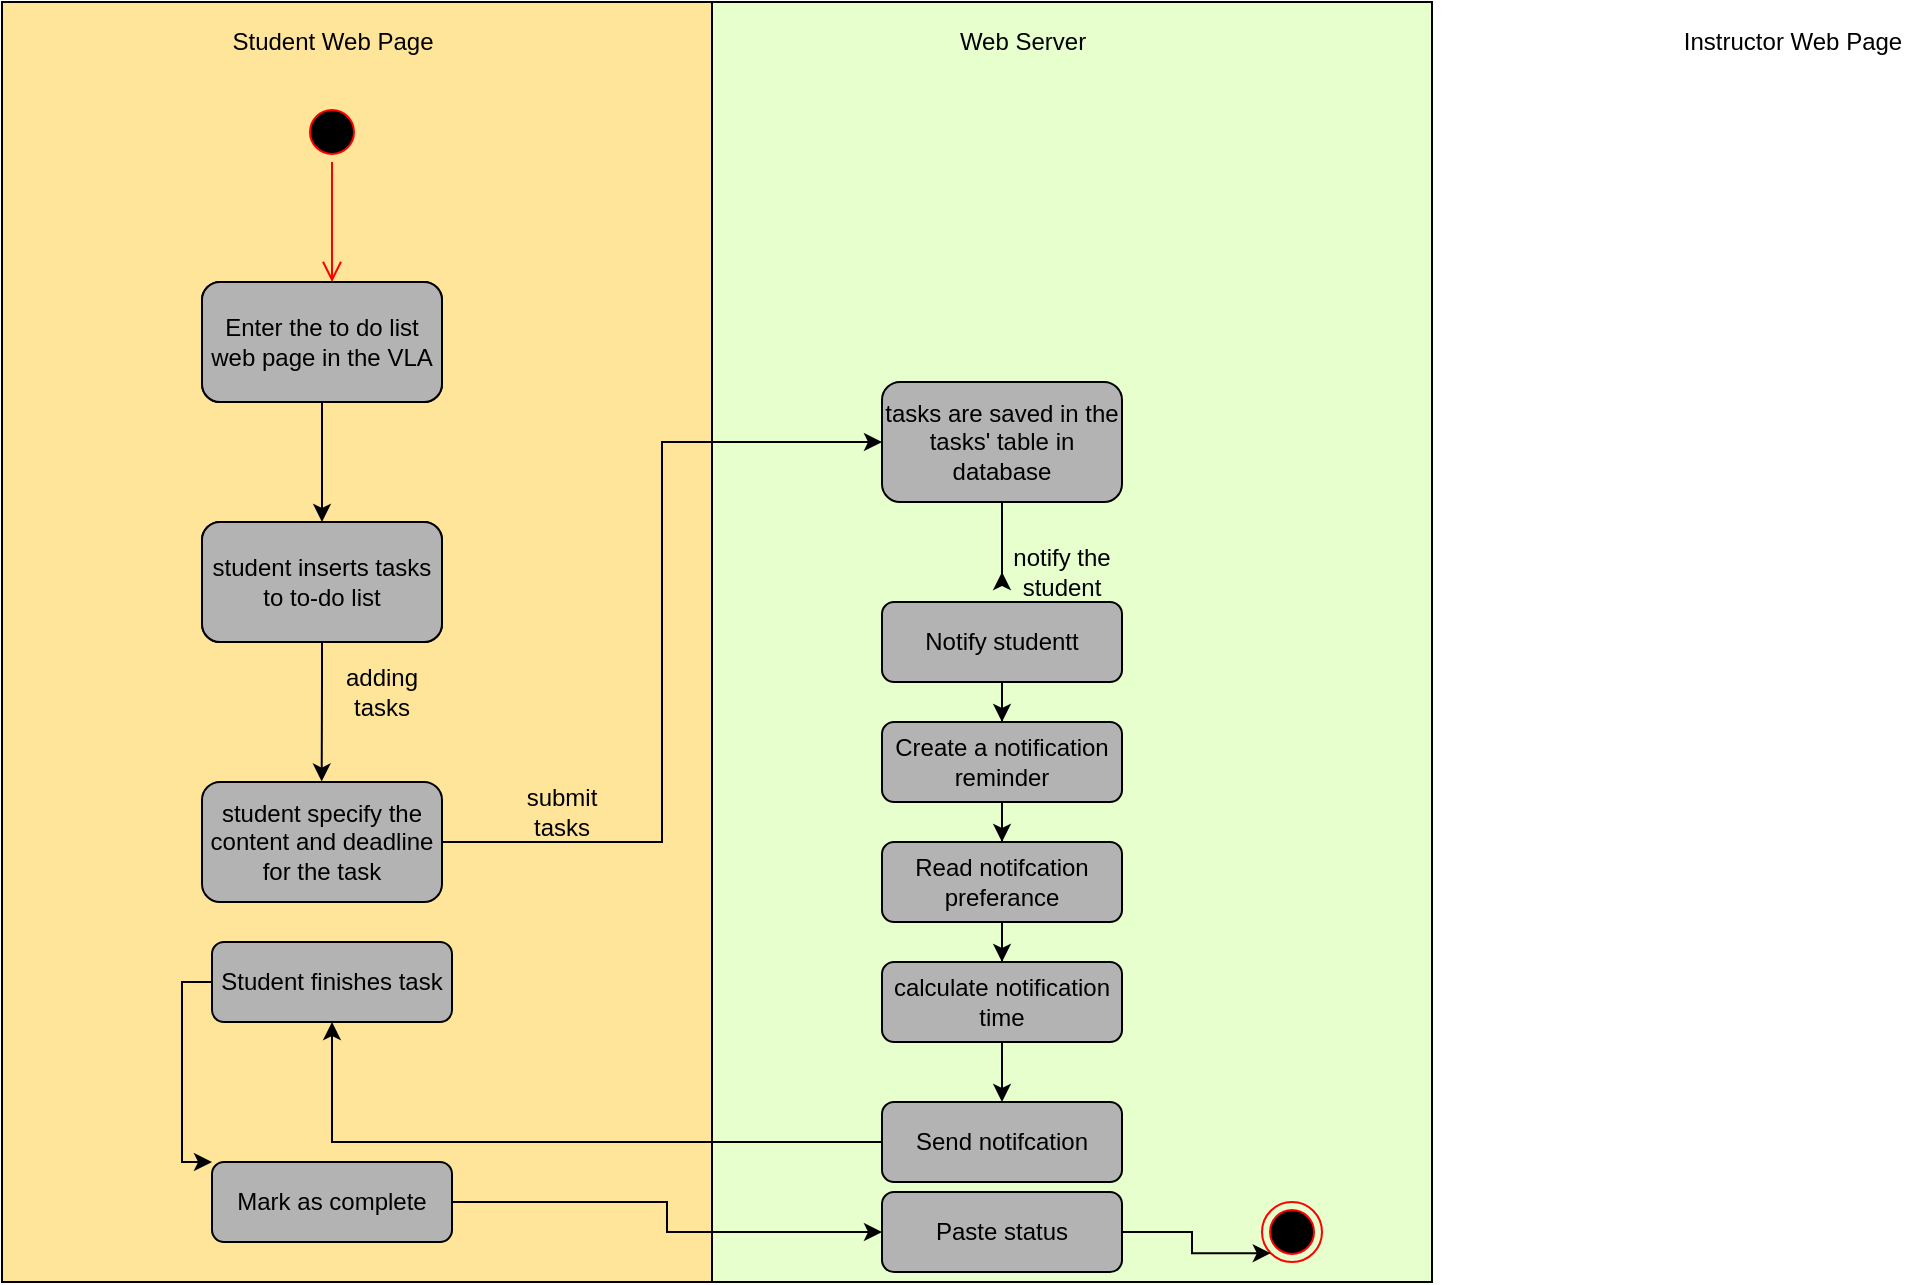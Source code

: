 <mxfile version="17.2.4" type="device"><diagram id="aeaQyxF--IIKkJFITFTj" name="Page-1"><mxGraphModel dx="1278" dy="649" grid="1" gridSize="10" guides="1" tooltips="1" connect="1" arrows="1" fold="1" page="1" pageScale="1" pageWidth="850" pageHeight="1100" math="0" shadow="0"><root><mxCell id="0"/><mxCell id="1" parent="0"/><mxCell id="3MT03pi2c9CR00FPG7V3-27" value="" style="rounded=0;whiteSpace=wrap;html=1;fillColor=#FFE599;" parent="1" vertex="1"><mxGeometry x="280" y="620" width="360" height="640" as="geometry"/></mxCell><mxCell id="3MT03pi2c9CR00FPG7V3-28" value="" style="rounded=0;whiteSpace=wrap;html=1;fillColor=#E6FFCC;" parent="1" vertex="1"><mxGeometry x="635" y="620" width="360" height="640" as="geometry"/></mxCell><mxCell id="3MT03pi2c9CR00FPG7V3-29" value="Student Web Page" style="text;html=1;align=center;verticalAlign=middle;resizable=0;points=[];autosize=1;strokeColor=none;fillColor=none;" parent="1" vertex="1"><mxGeometry x="385" y="630" width="120" height="20" as="geometry"/></mxCell><mxCell id="3MT03pi2c9CR00FPG7V3-30" value="Web Server" style="text;html=1;align=center;verticalAlign=middle;resizable=0;points=[];autosize=1;strokeColor=none;fillColor=none;" parent="1" vertex="1"><mxGeometry x="750" y="630" width="80" height="20" as="geometry"/></mxCell><mxCell id="3MT03pi2c9CR00FPG7V3-31" value="Instructor Web Page" style="text;html=1;align=center;verticalAlign=middle;resizable=0;points=[];autosize=1;strokeColor=none;fillColor=none;" parent="1" vertex="1"><mxGeometry x="1115" y="630" width="120" height="20" as="geometry"/></mxCell><mxCell id="3MT03pi2c9CR00FPG7V3-32" value="" style="ellipse;html=1;shape=startState;fillColor=#000000;strokeColor=#ff0000;" parent="1" vertex="1"><mxGeometry x="430" y="670" width="30" height="30" as="geometry"/></mxCell><mxCell id="3MT03pi2c9CR00FPG7V3-33" value="" style="edgeStyle=orthogonalEdgeStyle;html=1;verticalAlign=bottom;endArrow=open;endSize=8;strokeColor=#ff0000;rounded=0;" parent="1" source="3MT03pi2c9CR00FPG7V3-32" edge="1"><mxGeometry relative="1" as="geometry"><mxPoint x="445" y="760" as="targetPoint"/></mxGeometry></mxCell><mxCell id="3MT03pi2c9CR00FPG7V3-34" style="edgeStyle=orthogonalEdgeStyle;rounded=0;orthogonalLoop=1;jettySize=auto;html=1;" parent="1" source="3MT03pi2c9CR00FPG7V3-35" target="3MT03pi2c9CR00FPG7V3-36" edge="1"><mxGeometry relative="1" as="geometry"/></mxCell><mxCell id="3MT03pi2c9CR00FPG7V3-35" value="Enter the notes web page in the VLA" style="rounded=1;whiteSpace=wrap;html=1;" parent="1" vertex="1"><mxGeometry x="380" y="760" width="120" height="60" as="geometry"/></mxCell><mxCell id="3MT03pi2c9CR00FPG7V3-36" value="Choose the course he want to upload his notes to" style="rounded=1;whiteSpace=wrap;html=1;" parent="1" vertex="1"><mxGeometry x="380" y="880" width="120" height="60" as="geometry"/></mxCell><mxCell id="3MT03pi2c9CR00FPG7V3-37" value="Enter the to do list web page in the VLA" style="rounded=1;whiteSpace=wrap;html=1;fillColor=#B3B3B3;" parent="1" vertex="1"><mxGeometry x="380" y="760" width="120" height="60" as="geometry"/></mxCell><mxCell id="3MT03pi2c9CR00FPG7V3-38" style="edgeStyle=orthogonalEdgeStyle;rounded=0;orthogonalLoop=1;jettySize=auto;html=1;entryX=0.444;entryY=0.609;entryDx=0;entryDy=0;entryPerimeter=0;" parent="1" source="3MT03pi2c9CR00FPG7V3-39" target="3MT03pi2c9CR00FPG7V3-27" edge="1"><mxGeometry relative="1" as="geometry"/></mxCell><mxCell id="3MT03pi2c9CR00FPG7V3-39" value="student inserts tasks to to-do list" style="rounded=1;whiteSpace=wrap;html=1;fillColor=#B3B3B3;" parent="1" vertex="1"><mxGeometry x="380" y="880" width="120" height="60" as="geometry"/></mxCell><mxCell id="8zo-OhT2h4A2Myu1rtQc-13" style="edgeStyle=orthogonalEdgeStyle;rounded=0;orthogonalLoop=1;jettySize=auto;html=1;entryX=0;entryY=0.5;entryDx=0;entryDy=0;" edge="1" parent="1" source="3MT03pi2c9CR00FPG7V3-41" target="3MT03pi2c9CR00FPG7V3-50"><mxGeometry relative="1" as="geometry"><Array as="points"><mxPoint x="780" y="910"/><mxPoint x="780" y="910"/></Array></mxGeometry></mxCell><mxCell id="3MT03pi2c9CR00FPG7V3-41" value="tasks are saved in the tasks' table in database" style="rounded=1;whiteSpace=wrap;html=1;fillColor=#B3B3B3;" parent="1" vertex="1"><mxGeometry x="720" y="810" width="120" height="60" as="geometry"/></mxCell><mxCell id="3MT03pi2c9CR00FPG7V3-42" style="edgeStyle=orthogonalEdgeStyle;rounded=0;orthogonalLoop=1;jettySize=auto;html=1;entryX=0;entryY=0.5;entryDx=0;entryDy=0;" parent="1" source="3MT03pi2c9CR00FPG7V3-43" target="3MT03pi2c9CR00FPG7V3-41" edge="1"><mxGeometry relative="1" as="geometry"/></mxCell><mxCell id="3MT03pi2c9CR00FPG7V3-43" value="student specify the content and deadline for the task" style="rounded=1;whiteSpace=wrap;html=1;fillColor=#B3B3B3;" parent="1" vertex="1"><mxGeometry x="380" y="1010" width="120" height="60" as="geometry"/></mxCell><mxCell id="3MT03pi2c9CR00FPG7V3-48" value="" style="ellipse;html=1;shape=endState;fillColor=#000000;strokeColor=#ff0000;" parent="1" vertex="1"><mxGeometry x="910" y="1220" width="30" height="30" as="geometry"/></mxCell><mxCell id="3MT03pi2c9CR00FPG7V3-50" value="notify the student" style="text;html=1;strokeColor=none;fillColor=none;align=center;verticalAlign=middle;whiteSpace=wrap;rounded=0;" parent="1" vertex="1"><mxGeometry x="780" y="890" width="60" height="30" as="geometry"/></mxCell><mxCell id="3MT03pi2c9CR00FPG7V3-51" value="submit tasks" style="text;html=1;strokeColor=none;fillColor=none;align=center;verticalAlign=middle;whiteSpace=wrap;rounded=0;" parent="1" vertex="1"><mxGeometry x="530" y="1010" width="60" height="30" as="geometry"/></mxCell><mxCell id="3MT03pi2c9CR00FPG7V3-52" value="adding tasks" style="text;html=1;strokeColor=none;fillColor=none;align=center;verticalAlign=middle;whiteSpace=wrap;rounded=0;" parent="1" vertex="1"><mxGeometry x="440" y="950" width="60" height="30" as="geometry"/></mxCell><mxCell id="8zo-OhT2h4A2Myu1rtQc-6" style="edgeStyle=orthogonalEdgeStyle;rounded=0;orthogonalLoop=1;jettySize=auto;html=1;" edge="1" parent="1" source="8zo-OhT2h4A2Myu1rtQc-1" target="8zo-OhT2h4A2Myu1rtQc-2"><mxGeometry relative="1" as="geometry"/></mxCell><mxCell id="8zo-OhT2h4A2Myu1rtQc-1" value="Notify studentt" style="rounded=1;whiteSpace=wrap;html=1;fillColor=#B3B3B3;" vertex="1" parent="1"><mxGeometry x="720" y="920" width="120" height="40" as="geometry"/></mxCell><mxCell id="8zo-OhT2h4A2Myu1rtQc-7" style="edgeStyle=orthogonalEdgeStyle;rounded=0;orthogonalLoop=1;jettySize=auto;html=1;" edge="1" parent="1" source="8zo-OhT2h4A2Myu1rtQc-2" target="8zo-OhT2h4A2Myu1rtQc-3"><mxGeometry relative="1" as="geometry"/></mxCell><mxCell id="8zo-OhT2h4A2Myu1rtQc-2" value="Create a notification reminder" style="rounded=1;whiteSpace=wrap;html=1;fillColor=#B3B3B3;" vertex="1" parent="1"><mxGeometry x="720" y="980" width="120" height="40" as="geometry"/></mxCell><mxCell id="8zo-OhT2h4A2Myu1rtQc-8" style="edgeStyle=orthogonalEdgeStyle;rounded=0;orthogonalLoop=1;jettySize=auto;html=1;entryX=0.5;entryY=0;entryDx=0;entryDy=0;" edge="1" parent="1" source="8zo-OhT2h4A2Myu1rtQc-3" target="8zo-OhT2h4A2Myu1rtQc-4"><mxGeometry relative="1" as="geometry"/></mxCell><mxCell id="8zo-OhT2h4A2Myu1rtQc-3" value="Read notifcation preferance" style="rounded=1;whiteSpace=wrap;html=1;fillColor=#B3B3B3;" vertex="1" parent="1"><mxGeometry x="720" y="1040" width="120" height="40" as="geometry"/></mxCell><mxCell id="8zo-OhT2h4A2Myu1rtQc-9" style="edgeStyle=orthogonalEdgeStyle;rounded=0;orthogonalLoop=1;jettySize=auto;html=1;" edge="1" parent="1" source="8zo-OhT2h4A2Myu1rtQc-4" target="8zo-OhT2h4A2Myu1rtQc-5"><mxGeometry relative="1" as="geometry"/></mxCell><mxCell id="8zo-OhT2h4A2Myu1rtQc-4" value="calculate notification time" style="rounded=1;whiteSpace=wrap;html=1;fillColor=#B3B3B3;" vertex="1" parent="1"><mxGeometry x="720" y="1100" width="120" height="40" as="geometry"/></mxCell><mxCell id="8zo-OhT2h4A2Myu1rtQc-11" style="edgeStyle=orthogonalEdgeStyle;rounded=0;orthogonalLoop=1;jettySize=auto;html=1;" edge="1" parent="1" source="8zo-OhT2h4A2Myu1rtQc-5" target="8zo-OhT2h4A2Myu1rtQc-14"><mxGeometry relative="1" as="geometry"><mxPoint x="864.393" y="1185.607" as="targetPoint"/><Array as="points"><mxPoint x="445" y="1190"/></Array></mxGeometry></mxCell><mxCell id="8zo-OhT2h4A2Myu1rtQc-5" value="Send notifcation" style="rounded=1;whiteSpace=wrap;html=1;fillColor=#B3B3B3;" vertex="1" parent="1"><mxGeometry x="720" y="1170" width="120" height="40" as="geometry"/></mxCell><mxCell id="8zo-OhT2h4A2Myu1rtQc-19" style="edgeStyle=orthogonalEdgeStyle;rounded=0;orthogonalLoop=1;jettySize=auto;html=1;" edge="1" parent="1" source="8zo-OhT2h4A2Myu1rtQc-14" target="8zo-OhT2h4A2Myu1rtQc-15"><mxGeometry relative="1" as="geometry"><Array as="points"><mxPoint x="370" y="1110"/><mxPoint x="370" y="1200"/></Array></mxGeometry></mxCell><mxCell id="8zo-OhT2h4A2Myu1rtQc-14" value="Student finishes task" style="rounded=1;whiteSpace=wrap;html=1;fillColor=#B3B3B3;" vertex="1" parent="1"><mxGeometry x="385" y="1090" width="120" height="40" as="geometry"/></mxCell><mxCell id="8zo-OhT2h4A2Myu1rtQc-21" style="edgeStyle=orthogonalEdgeStyle;rounded=0;orthogonalLoop=1;jettySize=auto;html=1;entryX=0;entryY=0.5;entryDx=0;entryDy=0;" edge="1" parent="1" source="8zo-OhT2h4A2Myu1rtQc-15" target="8zo-OhT2h4A2Myu1rtQc-20"><mxGeometry relative="1" as="geometry"/></mxCell><mxCell id="8zo-OhT2h4A2Myu1rtQc-15" value="Mark as complete" style="rounded=1;whiteSpace=wrap;html=1;fillColor=#B3B3B3;" vertex="1" parent="1"><mxGeometry x="385" y="1200" width="120" height="40" as="geometry"/></mxCell><mxCell id="8zo-OhT2h4A2Myu1rtQc-22" style="edgeStyle=orthogonalEdgeStyle;rounded=0;orthogonalLoop=1;jettySize=auto;html=1;entryX=0;entryY=1;entryDx=0;entryDy=0;" edge="1" parent="1" source="8zo-OhT2h4A2Myu1rtQc-20" target="3MT03pi2c9CR00FPG7V3-48"><mxGeometry relative="1" as="geometry"/></mxCell><mxCell id="8zo-OhT2h4A2Myu1rtQc-20" value="Paste status" style="rounded=1;whiteSpace=wrap;html=1;fillColor=#B3B3B3;" vertex="1" parent="1"><mxGeometry x="720" y="1215" width="120" height="40" as="geometry"/></mxCell></root></mxGraphModel></diagram></mxfile>